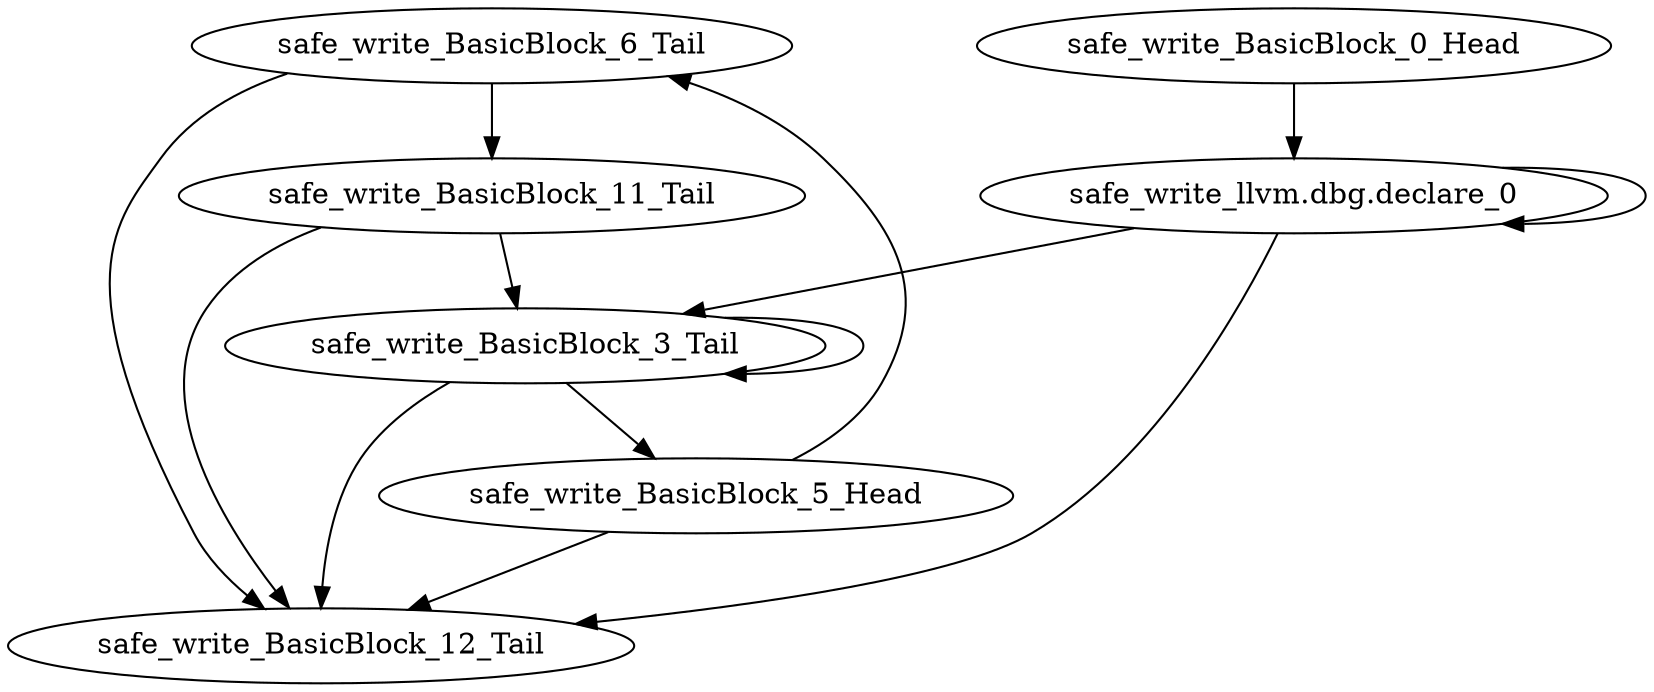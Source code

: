 digraph G {
    "safe_write_BasicBlock_6_Tail" -> "safe_write_BasicBlock_11_Tail"
    "safe_write_BasicBlock_6_Tail" -> "safe_write_BasicBlock_12_Tail"
    "safe_write_BasicBlock_11_Tail" -> "safe_write_BasicBlock_3_Tail"
    "safe_write_BasicBlock_11_Tail" -> "safe_write_BasicBlock_12_Tail"
    "safe_write_BasicBlock_3_Tail" -> "safe_write_BasicBlock_3_Tail"
    "safe_write_BasicBlock_3_Tail" -> "safe_write_BasicBlock_12_Tail"
    "safe_write_BasicBlock_3_Tail" -> "safe_write_BasicBlock_5_Head"
    "safe_write_llvm.dbg.declare_0" -> "safe_write_BasicBlock_3_Tail"
    "safe_write_llvm.dbg.declare_0" -> "safe_write_BasicBlock_12_Tail"
    "safe_write_llvm.dbg.declare_0" -> "safe_write_llvm.dbg.declare_0"
    "safe_write_BasicBlock_0_Head" -> "safe_write_llvm.dbg.declare_0"
    "safe_write_BasicBlock_5_Head" -> "safe_write_BasicBlock_6_Tail"
    "safe_write_BasicBlock_5_Head" -> "safe_write_BasicBlock_12_Tail"
}
